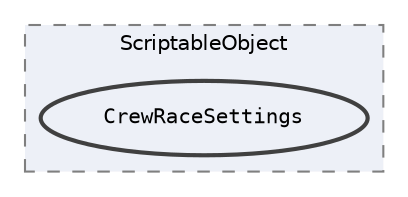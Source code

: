 digraph "Assets/ScriptableObject/CrewRaceSettings"
{
 // INTERACTIVE_SVG=YES
 // LATEX_PDF_SIZE
  bgcolor="transparent";
  edge [fontname=Helvetica,fontsize=10,labelfontname=Helvetica,labelfontsize=10];
  node [fontname=Helvetica,fontsize=10,fontname=Consolas fontsize=10 style=filled height=0.2 width=0.4 margin=0.1];
  compound=true
  subgraph clusterdir_c8a778797b63817167a4b32a29bdf082 {
    graph [ bgcolor="#edf0f7", pencolor="grey50", label="ScriptableObject", fontname=Helvetica,fontsize=10 style="filled,dashed", URL="dir_c8a778797b63817167a4b32a29bdf082.html",tooltip=""]
  dir_09f6645ae2e40aee19e95ed3b6805584 [label="CrewRaceSettings", fillcolor="#edf0f7", color="grey25", style="filled,bold", URL="dir_09f6645ae2e40aee19e95ed3b6805584.html",tooltip=""];
  }
}
